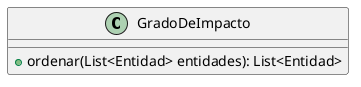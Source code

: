@startuml
'https://plantuml.com/class-diagram

class GradoDeImpacto{
    +ordenar(List<Entidad> entidades): List<Entidad>
}

@enduml